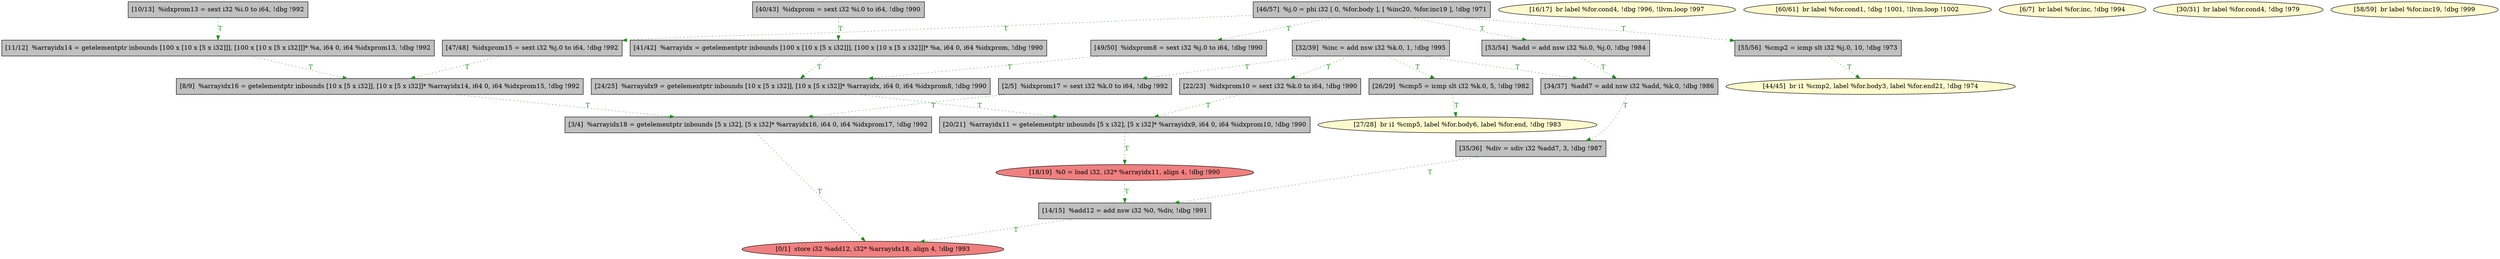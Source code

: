 
digraph G {


node613 [fillcolor=grey,label="[34/37]  %add7 = add nsw i32 %add, %k.0, !dbg !986",shape=rectangle,style=filled ]
node612 [fillcolor=grey,label="[46/57]  %j.0 = phi i32 [ 0, %for.body ], [ %inc20, %for.inc19 ], !dbg !971",shape=rectangle,style=filled ]
node610 [fillcolor=grey,label="[22/23]  %idxprom10 = sext i32 %k.0 to i64, !dbg !990",shape=rectangle,style=filled ]
node609 [fillcolor=grey,label="[3/4]  %arrayidx18 = getelementptr inbounds [5 x i32], [5 x i32]* %arrayidx16, i64 0, i64 %idxprom17, !dbg !992",shape=rectangle,style=filled ]
node611 [fillcolor=grey,label="[24/25]  %arrayidx9 = getelementptr inbounds [10 x [5 x i32]], [10 x [5 x i32]]* %arrayidx, i64 0, i64 %idxprom8, !dbg !990",shape=rectangle,style=filled ]
node607 [fillcolor=lemonchiffon,label="[16/17]  br label %for.cond4, !dbg !996, !llvm.loop !997",shape=ellipse,style=filled ]
node606 [fillcolor=lightcoral,label="[18/19]  %0 = load i32, i32* %arrayidx11, align 4, !dbg !990",shape=ellipse,style=filled ]
node605 [fillcolor=lemonchiffon,label="[60/61]  br label %for.cond1, !dbg !1001, !llvm.loop !1002",shape=ellipse,style=filled ]
node602 [fillcolor=grey,label="[8/9]  %arrayidx16 = getelementptr inbounds [10 x [5 x i32]], [10 x [5 x i32]]* %arrayidx14, i64 0, i64 %idxprom15, !dbg !992",shape=rectangle,style=filled ]
node601 [fillcolor=lemonchiffon,label="[6/7]  br label %for.inc, !dbg !994",shape=ellipse,style=filled ]
node585 [fillcolor=grey,label="[26/29]  %cmp5 = icmp slt i32 %k.0, 5, !dbg !982",shape=rectangle,style=filled ]
node588 [fillcolor=grey,label="[47/48]  %idxprom15 = sext i32 %j.0 to i64, !dbg !992",shape=rectangle,style=filled ]
node587 [fillcolor=grey,label="[35/36]  %div = sdiv i32 %add7, 3, !dbg !987",shape=rectangle,style=filled ]
node592 [fillcolor=grey,label="[40/43]  %idxprom = sext i32 %i.0 to i64, !dbg !990",shape=rectangle,style=filled ]
node593 [fillcolor=grey,label="[32/39]  %inc = add nsw i32 %k.0, 1, !dbg !995",shape=rectangle,style=filled ]
node594 [fillcolor=lemonchiffon,label="[44/45]  br i1 %cmp2, label %for.body3, label %for.end21, !dbg !974",shape=ellipse,style=filled ]
node590 [fillcolor=grey,label="[41/42]  %arrayidx = getelementptr inbounds [100 x [10 x [5 x i32]]], [100 x [10 x [5 x i32]]]* %a, i64 0, i64 %idxprom, !dbg !990",shape=rectangle,style=filled ]
node589 [fillcolor=lemonchiffon,label="[27/28]  br i1 %cmp5, label %for.body6, label %for.end, !dbg !983",shape=ellipse,style=filled ]
node586 [fillcolor=grey,label="[11/12]  %arrayidx14 = getelementptr inbounds [100 x [10 x [5 x i32]]], [100 x [10 x [5 x i32]]]* %a, i64 0, i64 %idxprom13, !dbg !992",shape=rectangle,style=filled ]
node591 [fillcolor=lemonchiffon,label="[30/31]  br label %for.cond4, !dbg !979",shape=ellipse,style=filled ]
node604 [fillcolor=grey,label="[20/21]  %arrayidx11 = getelementptr inbounds [5 x i32], [5 x i32]* %arrayidx9, i64 0, i64 %idxprom10, !dbg !990",shape=rectangle,style=filled ]
node595 [fillcolor=grey,label="[55/56]  %cmp2 = icmp slt i32 %j.0, 10, !dbg !973",shape=rectangle,style=filled ]
node603 [fillcolor=grey,label="[2/5]  %idxprom17 = sext i32 %k.0 to i64, !dbg !992",shape=rectangle,style=filled ]
node596 [fillcolor=lemonchiffon,label="[58/59]  br label %for.inc19, !dbg !999",shape=ellipse,style=filled ]
node608 [fillcolor=grey,label="[49/50]  %idxprom8 = sext i32 %j.0 to i64, !dbg !990",shape=rectangle,style=filled ]
node599 [fillcolor=lightcoral,label="[0/1]  store i32 %add12, i32* %arrayidx18, align 4, !dbg !993",shape=ellipse,style=filled ]
node597 [fillcolor=grey,label="[53/54]  %add = add nsw i32 %i.0, %j.0, !dbg !984",shape=rectangle,style=filled ]
node598 [fillcolor=grey,label="[14/15]  %add12 = add nsw i32 %0, %div, !dbg !991",shape=rectangle,style=filled ]
node600 [fillcolor=grey,label="[10/13]  %idxprom13 = sext i32 %i.0 to i64, !dbg !992",shape=rectangle,style=filled ]

node597->node613 [style=dotted,color=forestgreen,label="T",fontcolor=forestgreen ]
node612->node597 [style=dotted,color=forestgreen,label="T",fontcolor=forestgreen ]
node612->node588 [style=dotted,color=forestgreen,label="T",fontcolor=forestgreen ]
node590->node611 [style=dotted,color=forestgreen,label="T",fontcolor=forestgreen ]
node602->node609 [style=dotted,color=forestgreen,label="T",fontcolor=forestgreen ]
node612->node595 [style=dotted,color=forestgreen,label="T",fontcolor=forestgreen ]
node588->node602 [style=dotted,color=forestgreen,label="T",fontcolor=forestgreen ]
node585->node589 [style=dotted,color=forestgreen,label="T",fontcolor=forestgreen ]
node586->node602 [style=dotted,color=forestgreen,label="T",fontcolor=forestgreen ]
node609->node599 [style=dotted,color=forestgreen,label="T",fontcolor=forestgreen ]
node587->node598 [style=dotted,color=forestgreen,label="T",fontcolor=forestgreen ]
node593->node613 [style=dotted,color=forestgreen,label="T",fontcolor=forestgreen ]
node613->node587 [style=dotted,color=forestgreen,label="T",fontcolor=forestgreen ]
node608->node611 [style=dotted,color=forestgreen,label="T",fontcolor=forestgreen ]
node592->node590 [style=dotted,color=forestgreen,label="T",fontcolor=forestgreen ]
node603->node609 [style=dotted,color=forestgreen,label="T",fontcolor=forestgreen ]
node600->node586 [style=dotted,color=forestgreen,label="T",fontcolor=forestgreen ]
node612->node608 [style=dotted,color=forestgreen,label="T",fontcolor=forestgreen ]
node598->node599 [style=dotted,color=forestgreen,label="T",fontcolor=forestgreen ]
node593->node603 [style=dotted,color=forestgreen,label="T",fontcolor=forestgreen ]
node611->node604 [style=dotted,color=forestgreen,label="T",fontcolor=forestgreen ]
node606->node598 [style=dotted,color=forestgreen,label="T",fontcolor=forestgreen ]
node593->node585 [style=dotted,color=forestgreen,label="T",fontcolor=forestgreen ]
node604->node606 [style=dotted,color=forestgreen,label="T",fontcolor=forestgreen ]
node610->node604 [style=dotted,color=forestgreen,label="T",fontcolor=forestgreen ]
node593->node610 [style=dotted,color=forestgreen,label="T",fontcolor=forestgreen ]
node595->node594 [style=dotted,color=forestgreen,label="T",fontcolor=forestgreen ]


}
